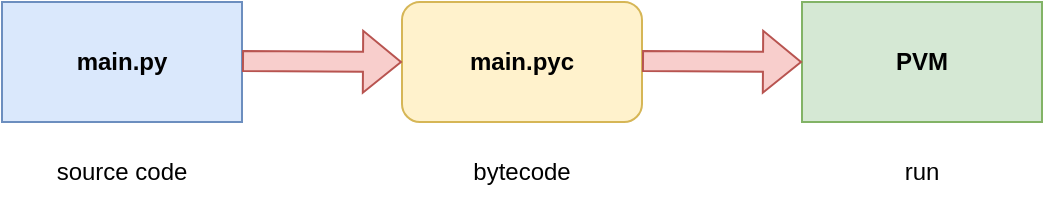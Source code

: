<mxfile version="15.6.6" type="device"><diagram id="NHHVDMlW8NNlaZlf7KMA" name="Page-1"><mxGraphModel dx="1422" dy="793" grid="1" gridSize="10" guides="1" tooltips="1" connect="1" arrows="1" fold="1" page="1" pageScale="1" pageWidth="827" pageHeight="1169" math="0" shadow="0"><root><mxCell id="0"/><mxCell id="1" parent="0"/><mxCell id="5yfb2RwmNR62XE_6UbPk-1" value="main.py" style="rounded=0;whiteSpace=wrap;html=1;fillColor=#dae8fc;strokeColor=#6c8ebf;fontColor=default;fontStyle=1" vertex="1" parent="1"><mxGeometry x="120" y="380" width="120" height="60" as="geometry"/></mxCell><mxCell id="5yfb2RwmNR62XE_6UbPk-2" value="main.pyc" style="rounded=1;whiteSpace=wrap;html=1;strokeColor=#d6b656;fillColor=#fff2cc;fontColor=default;fontStyle=1" vertex="1" parent="1"><mxGeometry x="320" y="380" width="120" height="60" as="geometry"/></mxCell><mxCell id="5yfb2RwmNR62XE_6UbPk-5" value="PVM" style="rounded=0;whiteSpace=wrap;html=1;strokeColor=#82b366;fillColor=#d5e8d4;fontColor=default;fontStyle=1" vertex="1" parent="1"><mxGeometry x="520" y="380" width="120" height="60" as="geometry"/></mxCell><mxCell id="5yfb2RwmNR62XE_6UbPk-7" value="" style="shape=flexArrow;endArrow=classic;html=1;rounded=0;fontColor=default;strokeColor=#b85450;labelBackgroundColor=default;fillColor=#f8cecc;" edge="1" parent="1"><mxGeometry width="50" height="50" relative="1" as="geometry"><mxPoint x="440" y="409.5" as="sourcePoint"/><mxPoint x="520" y="410" as="targetPoint"/></mxGeometry></mxCell><mxCell id="5yfb2RwmNR62XE_6UbPk-8" value="" style="shape=flexArrow;endArrow=classic;html=1;rounded=0;fontColor=default;strokeColor=#b85450;labelBackgroundColor=default;endSize=6;fillColor=#f8cecc;" edge="1" parent="1"><mxGeometry width="50" height="50" relative="1" as="geometry"><mxPoint x="240" y="409.5" as="sourcePoint"/><mxPoint x="320" y="410" as="targetPoint"/></mxGeometry></mxCell><mxCell id="5yfb2RwmNR62XE_6UbPk-11" value="source code" style="rounded=0;whiteSpace=wrap;html=1;labelBackgroundColor=none;fillColor=default;strokeColor=none;fontColor=default;fontStyle=0" vertex="1" parent="1"><mxGeometry x="120" y="450" width="120" height="30" as="geometry"/></mxCell><mxCell id="5yfb2RwmNR62XE_6UbPk-12" value="bytecode" style="rounded=0;whiteSpace=wrap;html=1;labelBackgroundColor=none;fillColor=default;strokeColor=none;fontColor=default;" vertex="1" parent="1"><mxGeometry x="320" y="450" width="120" height="30" as="geometry"/></mxCell><mxCell id="5yfb2RwmNR62XE_6UbPk-13" value="run" style="rounded=0;whiteSpace=wrap;html=1;labelBackgroundColor=none;fillColor=default;strokeColor=none;fontColor=default;" vertex="1" parent="1"><mxGeometry x="520" y="450" width="120" height="30" as="geometry"/></mxCell></root></mxGraphModel></diagram></mxfile>